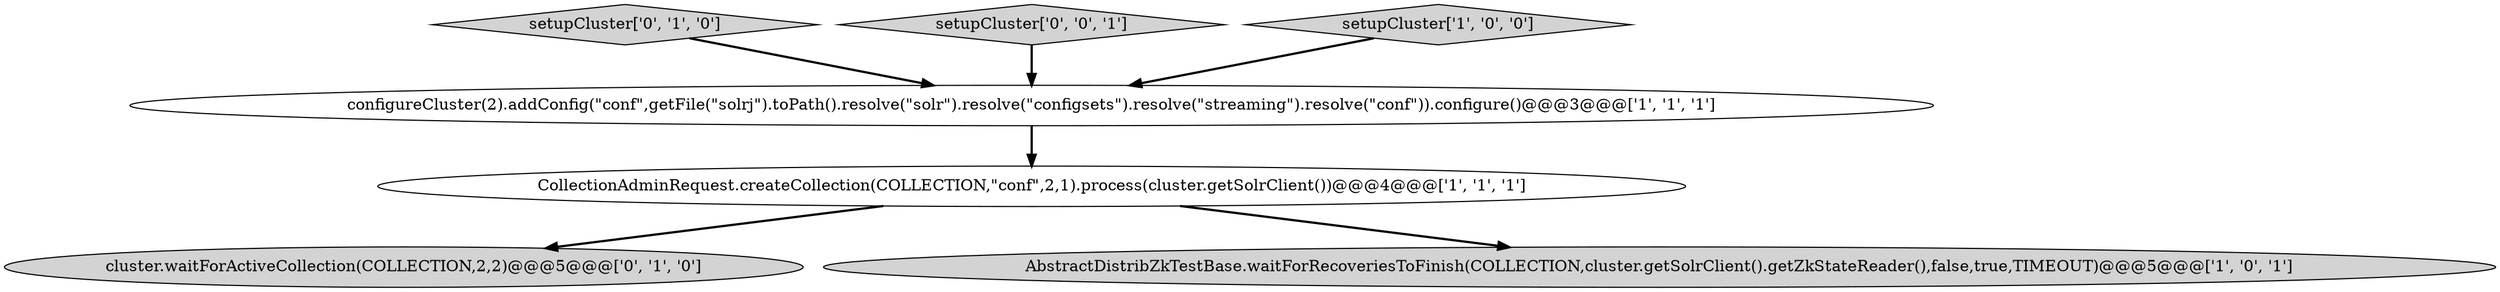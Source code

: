 digraph {
4 [style = filled, label = "setupCluster['0', '1', '0']", fillcolor = lightgray, shape = diamond image = "AAA0AAABBB2BBB"];
5 [style = filled, label = "cluster.waitForActiveCollection(COLLECTION,2,2)@@@5@@@['0', '1', '0']", fillcolor = lightgray, shape = ellipse image = "AAA0AAABBB2BBB"];
3 [style = filled, label = "AbstractDistribZkTestBase.waitForRecoveriesToFinish(COLLECTION,cluster.getSolrClient().getZkStateReader(),false,true,TIMEOUT)@@@5@@@['1', '0', '1']", fillcolor = lightgray, shape = ellipse image = "AAA0AAABBB1BBB"];
6 [style = filled, label = "setupCluster['0', '0', '1']", fillcolor = lightgray, shape = diamond image = "AAA0AAABBB3BBB"];
1 [style = filled, label = "CollectionAdminRequest.createCollection(COLLECTION,\"conf\",2,1).process(cluster.getSolrClient())@@@4@@@['1', '1', '1']", fillcolor = white, shape = ellipse image = "AAA0AAABBB1BBB"];
2 [style = filled, label = "setupCluster['1', '0', '0']", fillcolor = lightgray, shape = diamond image = "AAA0AAABBB1BBB"];
0 [style = filled, label = "configureCluster(2).addConfig(\"conf\",getFile(\"solrj\").toPath().resolve(\"solr\").resolve(\"configsets\").resolve(\"streaming\").resolve(\"conf\")).configure()@@@3@@@['1', '1', '1']", fillcolor = white, shape = ellipse image = "AAA0AAABBB1BBB"];
6->0 [style = bold, label=""];
2->0 [style = bold, label=""];
1->3 [style = bold, label=""];
0->1 [style = bold, label=""];
4->0 [style = bold, label=""];
1->5 [style = bold, label=""];
}
